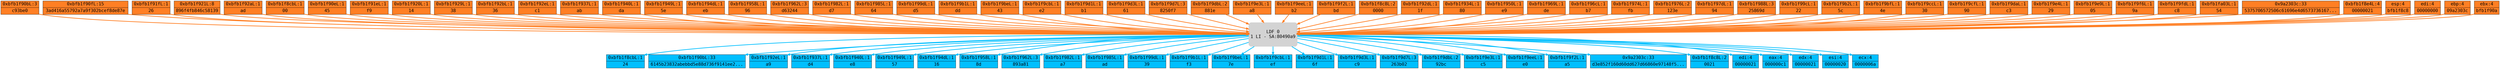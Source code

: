 digraph G {
	graph [bb="0,0,10835,306"];
	node [label="\N"];
	0	 [color=lightgrey,
		fontname=Consolas,
		fontsize=20,
		height=1.5139,
		label="LDF 0\n1 LI - SA:80490a9",
		pos="5529,153",
		shape=Mrecord,
		style=filled,
		width=3];
	59	 [fillcolor=deepskyblue1,
		fontname=Consolas,
		fontsize=20,
		height=0.84722,
		label="{0xbfb1f8cbL:1 | 24 }",
		pos="2707,31",
		rects="2626,31,2788,61 2626,1,2788,31",
		shape=record,
		style=filled,
		width=2.25];
	0 -> 59	 [color=deepskyblue1,
		penwidth=3,
		pos="e,2788.2,60.22 5420.7,150.28 4951.2,142.57 3102.1,109.56 2798.3,61.921"];
	60	 [fillcolor=deepskyblue1,
		fontname=Consolas,
		fontsize=20,
		height=0.84722,
		label="{0xbfb1f90bL:33 | 6145b23832abebbd5e88d736f9141ee2... }",
		pos="3026,31",
		rects="2806,31,3246,61 2806,1,3246,31",
		shape=record,
		style=filled,
		width=6.1111];
	0 -> 60	 [color=deepskyblue1,
		penwidth=3,
		pos="e,3243.8,61.009 5420.8,151.2 5093.6,148.02 4086.4,132.76 3255,62 3254.7,61.971 3254.3,61.941 3254,61.911"];
	61	 [fillcolor=deepskyblue1,
		fontname=Consolas,
		fontsize=20,
		height=0.84722,
		label="{0xbfb1f92eL:1 | a9 }",
		pos="3346,31",
		rects="3264,31,3428,61 3264,1,3428,31",
		shape=record,
		style=filled,
		width=2.2778];
	0 -> 61	 [color=deepskyblue1,
		penwidth=3,
		pos="e,3428.1,60.18 5421,151.27 5052.2,148.18 3843.8,132.89 3438.1,61.973"];
	62	 [fillcolor=deepskyblue1,
		fontname=Consolas,
		fontsize=20,
		height=0.84722,
		label="{0xbfb1f937L:1 | d4 }",
		pos="3528,31",
		rects="3446,31,3610,61 3446,1,3610,31",
		shape=record,
		style=filled,
		width=2.2778];
	0 -> 62	 [color=deepskyblue1,
		penwidth=3,
		pos="e,3610.1,60.165 5420.8,150.75 5073.4,146.15 3988.4,126.97 3620,61.954"];
	63	 [fillcolor=deepskyblue1,
		fontname=Consolas,
		fontsize=20,
		height=0.84722,
		label="{0xbfb1f940L:1 | e8 }",
		pos="3710,31",
		rects="3628,31,3792,61 3628,1,3792,31",
		shape=record,
		style=filled,
		width=2.2778];
	0 -> 63	 [color=deepskyblue1,
		penwidth=3,
		pos="e,3792.1,60.146 5420.9,150.13 5096.4,143.93 4133.9,121.11 3802.2,61.995"];
	64	 [fillcolor=deepskyblue1,
		fontname=Consolas,
		fontsize=20,
		height=0.84722,
		label="{0xbfb1f949L:1 | 57 }",
		pos="3892,31",
		rects="3810,31,3974,61 3810,1,3974,31",
		shape=record,
		style=filled,
		width=2.2778];
	0 -> 64	 [color=deepskyblue1,
		penwidth=3,
		pos="e,3974.1,60.123 5420.8,149.36 5120.4,141.46 4279.3,115.28 3984.3,62.028"];
	65	 [fillcolor=deepskyblue1,
		fontname=Consolas,
		fontsize=20,
		height=0.84722,
		label="{0xbfb1f94dL:1 | 16 }",
		pos="4074,31",
		rects="3992,31,4156,61 3992,1,4156,31",
		shape=record,
		style=filled,
		width=2.2778];
	0 -> 65	 [color=deepskyblue1,
		penwidth=3,
		pos="e,4156.1,60.093 5420.9,148.39 5146.1,138.66 4424.4,109.48 4166.2,62.006"];
	66	 [fillcolor=deepskyblue1,
		fontname=Consolas,
		fontsize=20,
		height=0.84722,
		label="{0xbfb1f958L:1 | 8d }",
		pos="4256,31",
		rects="4174,31,4338,61 4174,1,4338,31",
		shape=record,
		style=filled,
		width=2.2778];
	0 -> 66	 [color=deepskyblue1,
		penwidth=3,
		pos="e,4338.1,60.055 5420.7,152.47 5212.9,151.48 4744.6,140.07 4348,62.028"];
	67	 [fillcolor=deepskyblue1,
		fontname=Consolas,
		fontsize=20,
		height=0.84722,
		label="{0xbfb1f962L:3 | 893a81 }",
		pos="4438,31",
		rects="4356,31,4520,61 4356,1,4520,31",
		shape=record,
		style=filled,
		width=2.2778];
	0 -> 67	 [color=deepskyblue1,
		penwidth=3,
		pos="e,4520.1,60.002 5420.9,150.34 5238.1,145.76 4856.8,128.56 4530.2,62.084"];
	68	 [fillcolor=deepskyblue1,
		fontname=Consolas,
		fontsize=20,
		height=0.84722,
		label="{0xbfb1f982L:1 | a7 }",
		pos="4620,31",
		rects="4538,31,4702,61 4538,1,4702,31",
		shape=record,
		style=filled,
		width=2.2778];
	0 -> 68	 [color=deepskyblue1,
		penwidth=3,
		pos="e,4702.1,59.927 5421,147.3 5265.4,138.94 4969.4,117.07 4712,62.065"];
	69	 [fillcolor=deepskyblue1,
		fontname=Consolas,
		fontsize=20,
		height=0.84722,
		label="{0xbfb1f985L:1 | ad }",
		pos="4802,31",
		rects="4720,31,4884,61 4720,1,4884,31",
		shape=record,
		style=filled,
		width=2.2778];
	0 -> 69	 [color=deepskyblue1,
		penwidth=3,
		pos="e,4884.2,59.81 5420.7,142.6 5295.5,130.39 5083.2,105.58 4894,62.095"];
	70	 [fillcolor=deepskyblue1,
		fontname=Consolas,
		fontsize=20,
		height=0.84722,
		label="{0xbfb1f99dL:1 | 39 }",
		pos="4984,31",
		rects="4902,31,5066,61 4902,1,5066,31",
		shape=record,
		style=filled,
		width=2.2778];
	0 -> 70	 [color=deepskyblue1,
		penwidth=3,
		pos="e,5066.2,59.602 5420.8,134.41 5330.7,118.87 5199.1,94.096 5076.2,62.208"];
	71	 [fillcolor=deepskyblue1,
		fontname=Consolas,
		fontsize=20,
		height=0.84722,
		label="{0xbfb1f9b1L:1 | f3 }",
		pos="5166,31",
		rects="5084,31,5248,61 5084,1,5248,31",
		shape=record,
		style=filled,
		width=2.2778];
	0 -> 71	 [color=deepskyblue1,
		penwidth=3,
		pos="e,5248.2,59.179 5420.6,116.16 5368.8,99.033 5307.4,78.756 5257.9,62.396"];
	72	 [fillcolor=deepskyblue1,
		fontname=Consolas,
		fontsize=20,
		height=0.84722,
		label="{0xbfb1f9beL:1 | 7e }",
		pos="5348,31",
		rects="5266,31,5430,61 5266,1,5430,31",
		shape=record,
		style=filled,
		width=2.2778];
	0 -> 72	 [color=deepskyblue1,
		penwidth=3,
		pos="e,5392.1,61.249 5448.8,98.842 5432.5,88.047 5415.8,76.952 5400.8,66.98"];
	73	 [fillcolor=deepskyblue1,
		fontname=Consolas,
		fontsize=20,
		height=0.84722,
		label="{0xbfb1f9cbL:1 | ef }",
		pos="5529,31",
		rects="5448,31,5610,61 5448,1,5610,31",
		shape=record,
		style=filled,
		width=2.25];
	0 -> 73	 [color=deepskyblue1,
		penwidth=3,
		pos="e,5529,61.158 5529,98.667 5529,89.5 5529,80.123 5529,71.405"];
	74	 [fillcolor=deepskyblue1,
		fontname=Consolas,
		fontsize=20,
		height=0.84722,
		label="{0xbfb1f9d1L:1 | 6f }",
		pos="5710,31",
		rects="5628,31,5792,61 5628,1,5792,31",
		shape=record,
		style=filled,
		width=2.2778];
	0 -> 74	 [color=deepskyblue1,
		penwidth=3,
		pos="e,5665.9,61.249 5609.2,98.842 5625.5,88.047 5642.2,76.952 5657.2,66.98"];
	75	 [fillcolor=deepskyblue1,
		fontname=Consolas,
		fontsize=20,
		height=0.84722,
		label="{0xbfb1f9d3L:1 | c9 }",
		pos="5892,31",
		rects="5810,31,5974,61 5810,1,5974,31",
		shape=record,
		style=filled,
		width=2.2778];
	0 -> 75	 [color=deepskyblue1,
		penwidth=3,
		pos="e,5809.8,59.179 5637.4,116.16 5689.2,99.033 5750.6,78.756 5800.1,62.396"];
	76	 [fillcolor=deepskyblue1,
		fontname=Consolas,
		fontsize=20,
		height=0.84722,
		label="{0xbfb1f9d7L:3 | 263b02 }",
		pos="6074,31",
		rects="5992,31,6156,61 5992,1,6156,31",
		shape=record,
		style=filled,
		width=2.2778];
	0 -> 76	 [color=deepskyblue1,
		penwidth=3,
		pos="e,5991.8,59.602 5637.2,134.41 5727.3,118.87 5858.9,94.096 5981.8,62.208"];
	77	 [fillcolor=deepskyblue1,
		fontname=Consolas,
		fontsize=20,
		height=0.84722,
		label="{0xbfb1f9dbL:2 | 92bc }",
		pos="6256,31",
		rects="6174,31,6338,61 6174,1,6338,31",
		shape=record,
		style=filled,
		width=2.2778];
	0 -> 77	 [color=deepskyblue1,
		penwidth=3,
		pos="e,6173.8,59.81 5637.3,142.6 5762.5,130.39 5974.8,105.58 6164,62.095"];
	78	 [fillcolor=deepskyblue1,
		fontname=Consolas,
		fontsize=20,
		height=0.84722,
		label="{0xbfb1f9e3L:1 | c5 }",
		pos="6438,31",
		rects="6356,31,6520,61 6356,1,6520,31",
		shape=record,
		style=filled,
		width=2.2778];
	0 -> 78	 [color=deepskyblue1,
		penwidth=3,
		pos="e,6355.9,59.927 5637,147.3 5792.6,138.94 6088.6,117.07 6346,62.065"];
	79	 [fillcolor=deepskyblue1,
		fontname=Consolas,
		fontsize=20,
		height=0.84722,
		label="{0xbfb1f9eeL:1 | e0 }",
		pos="6620,31",
		rects="6538,31,6702,61 6538,1,6702,31",
		shape=record,
		style=filled,
		width=2.2778];
	0 -> 79	 [color=deepskyblue1,
		penwidth=3,
		pos="e,6537.9,60.002 5637.1,150.34 5819.9,145.76 6201.2,128.56 6527.8,62.084"];
	80	 [fillcolor=deepskyblue1,
		fontname=Consolas,
		fontsize=20,
		height=0.84722,
		label="{0xbfb1f9f2L:1 | a5 }",
		pos="6799,31",
		rects="6720,31,6878,61 6720,1,6878,31",
		shape=record,
		style=filled,
		width=2.1806];
	0 -> 80	 [color=deepskyblue1,
		penwidth=3,
		pos="e,6719.6,60.062 5637,152.83 5844.7,152.46 6313.5,142.07 6709.7,62.086"];
	81	 [fillcolor=deepskyblue1,
		fontname=Consolas,
		fontsize=20,
		height=0.84722,
		label="{0x9a2303c:33 | d3e852f160d60dd627d66860e97148f5... }",
		pos="7113,31",
		rects="6896,31,7330,61 6896,1,7330,31",
		shape=record,
		style=filled,
		width=6.0278];
	0 -> 81	 [color=deepskyblue1,
		penwidth=3,
		pos="e,6895.9,60.999 5637.4,147.21 5866,136.59 6414.7,108.35 6885.8,61.994"];
	82	 [fillcolor=deepskyblue1,
		fontname=Consolas,
		fontsize=20,
		height=0.84722,
		label="{0xbfb1f8c8L:2 | 0021 }",
		pos="7429,31",
		rects="7348,31,7510,61 7348,1,7510,31",
		shape=record,
		style=filled,
		width=2.25];
	0 -> 82	 [color=deepskyblue1,
		penwidth=3,
		pos="e,7347.8,60.156 5637.2,150.47 5972.1,145.14 6990.1,124.27 7338,61.965"];
	83	 [fillcolor=deepskyblue1,
		fontname=Consolas,
		fontsize=20,
		height=0.84722,
		label="{edi:4 | 00000021 }",
		pos="7588,31",
		rects="7528.5,31,7647.5,61 7528.5,1,7647.5,31",
		shape=record,
		style=filled,
		width=1.6458];
	0 -> 83	 [color=deepskyblue1,
		penwidth=3,
		pos="e,7528.2,59.515 5637.3,152.27 5994.8,152.36 7136.3,146.07 7518.3,61.776"];
	84	 [fillcolor=deepskyblue1,
		fontname=Consolas,
		fontsize=20,
		height=0.84722,
		label="{eax:4 | 000000c1 }",
		pos="7724,31",
		rects="7665.5,31,7782.5,61 7665.5,1,7782.5,31",
		shape=record,
		style=filled,
		width=1.6181];
	0 -> 84	 [color=deepskyblue1,
		penwidth=3,
		pos="e,7665.5,59.41 5637.1,149.78 6036.5,141.26 7417.6,108.88 7655.6,61.531"];
	85	 [fillcolor=deepskyblue1,
		fontname=Consolas,
		fontsize=20,
		height=0.84722,
		label="{edx:4 | 00000021 }",
		pos="7860,31",
		rects="7800.5,31,7919.5,61 7800.5,1,7919.5,31",
		shape=record,
		style=filled,
		width=1.6458];
	0 -> 85	 [color=deepskyblue1,
		penwidth=3,
		pos="e,7800.2,59.536 5637,150.04 6052.6,142.19 7537.2,111.15 7790.1,61.679"];
	86	 [fillcolor=deepskyblue1,
		fontname=Consolas,
		fontsize=20,
		height=0.84722,
		label="{esi:4 | 00000020 }",
		pos="7997,31",
		rects="7937.5,31,8056.5,61 7937.5,1,8056.5,31",
		shape=record,
		style=filled,
		width=1.6458];
	0 -> 86	 [color=deepskyblue1,
		penwidth=3,
		pos="e,7937.2,59.544 5637.2,150.3 6069.3,143.21 7660.5,113.95 7927.3,61.653"];
	87	 [fillcolor=deepskyblue1,
		fontname=Consolas,
		fontsize=20,
		height=0.84722,
		label="{ecx:4 | 0000006a }",
		pos="8134,31",
		rects="8074.5,31,8193.5,61 8074.5,1,8193.5,31",
		shape=record,
		style=filled,
		width=1.6458];
	0 -> 87	 [color=deepskyblue1,
		penwidth=3,
		pos="e,8074.2,59.552 5637.2,150.54 6084.9,144.18 7782.4,116.8 8064.1,61.691"];
	1	 [fillcolor=chocolate1,
		fontname=Consolas,
		fontsize=20,
		height=0.84722,
		label="{0xbfb1f90bL:3 | c93be0 }",
		pos="82,275",
		rects="0,275,164,305 0,245,164,275",
		shape=record,
		style=filled,
		width=2.2778];
	1 -> 0	 [color=chocolate1,
		penwidth=3,
		pos="e,5420.9,153.86 164.06,245.72 167.06,245.08 170.05,244.5 173,244 704.86,154 4672,153.21 5410.7,153.85",
		width=5];
	2	 [fillcolor=chocolate1,
		fontname=Consolas,
		fontsize=20,
		height=0.84722,
		label="{0xbfb1f90fL:15 | 3ad416a55792a7a9f302bcef8de87e }",
		pos="376,275",
		rects="182.5,275,569.5,305 182.5,245,569.5,275",
		shape=record,
		style=filled,
		width=5.3681];
	2 -> 0	 [color=chocolate1,
		penwidth=3,
		pos="e,5420.8,154.07 567.72,245 571.51,244.64 575.27,244.31 579,244 1560.9,162.86 4754.1,154.87 5410.4,154.08",
		width=5];
	3	 [fillcolor=chocolate1,
		fontname=Consolas,
		fontsize=20,
		height=0.84722,
		label="{0xbfb1f91fL:1 | 26 }",
		pos="667,275",
		rects="588,275,746,305 588,245,746,275",
		shape=record,
		style=filled,
		width=2.1806];
	3 -> 0	 [color=chocolate1,
		penwidth=3,
		pos="e,5420.8,154.04 746.34,245.73 749.24,245.08 752.14,244.5 755,244 1225.6,161.43 4719.9,154.59 5410.6,154.04",
		width=5];
	4	 [fillcolor=chocolate1,
		fontname=Consolas,
		fontsize=20,
		height=0.84722,
		label="{0xbfb1f921L:8 | 896f4fb846c58139 }",
		pos="869,275",
		rects="764.5,275,973.5,305 764.5,245,973.5,275",
		shape=record,
		style=filled,
		width=2.8958];
	4 -> 0	 [color=chocolate1,
		penwidth=3,
		pos="e,5420.8,154.6 973.79,245.42 976.88,244.9 979.96,244.42 983,244 1432.3,181.34 4740.3,158.64 5410.7,154.66",
		width=5];
	5	 [fillcolor=chocolate1,
		fontname=Consolas,
		fontsize=20,
		height=0.84722,
		label="{0xbfb1f92aL:1 | ad }",
		pos="1074,275",
		rects="992,275,1156,305 992,245,1156,275",
		shape=record,
		style=filled,
		width=2.2778];
	5 -> 0	 [color=chocolate1,
		penwidth=3,
		pos="e,5420.8,154.31 1156.1,245.73 1159.1,245.09 1162,244.51 1165,244 1593.2,170.71 4755.3,156.51 5410.4,154.34",
		width=5];
	6	 [fillcolor=chocolate1,
		fontname=Consolas,
		fontsize=20,
		height=0.84722,
		label="{0xbfb1f8cbL:1 | 00 }",
		pos="1255,275",
		rects="1174,275,1336,305 1174,245,1336,275",
		shape=record,
		style=filled,
		width=2.25];
	6 -> 0	 [color=chocolate1,
		penwidth=3,
		pos="e,5420.8,154.39 1336.2,245.74 1339.1,245.09 1342.1,244.51 1345,244 1754.4,173.04 4772.4,157.04 5410.6,154.43",
		width=5];
	7	 [fillcolor=chocolate1,
		fontname=Consolas,
		fontsize=20,
		height=0.84722,
		label="{0xbfb1f90eL:1 | 45 }",
		pos="1436,275",
		rects="1354,275,1518,305 1354,245,1518,275",
		shape=record,
		style=filled,
		width=2.2778];
	7 -> 0	 [color=chocolate1,
		penwidth=3,
		pos="e,5420.9,154.52 1518.1,245.74 1521.1,245.09 1524,244.51 1527,244 1917.5,176.77 4789,157.9 5410.6,154.58",
		width=5];
	8	 [fillcolor=chocolate1,
		fontname=Consolas,
		fontsize=20,
		height=0.84722,
		label="{0xbfb1f91eL:1 | f9 }",
		pos="1618,275",
		rects="1536,275,1700,305 1536,245,1700,275",
		shape=record,
		style=filled,
		width=2.2778];
	8 -> 0	 [color=chocolate1,
		penwidth=3,
		pos="e,5420.6,154.65 1700.1,245.75 1703.1,245.1 1706,244.51 1709,244 2080.6,179.82 4806.3,158.65 5410.6,154.72",
		width=5];
	9	 [fillcolor=chocolate1,
		fontname=Consolas,
		fontsize=20,
		height=0.84722,
		label="{0xbfb1f920L:1 | 14 }",
		pos="1800,275",
		rects="1718,275,1882,305 1718,245,1882,275",
		shape=record,
		style=filled,
		width=2.2778];
	9 -> 0	 [color=chocolate1,
		penwidth=3,
		pos="e,5420.7,154.79 1882.1,245.75 1885.1,245.1 1888,244.51 1891,244 2243.8,182.87 4823.8,159.43 5410.5,154.87",
		width=5];
	10	 [fillcolor=chocolate1,
		fontname=Consolas,
		fontsize=20,
		height=0.84722,
		label="{0xbfb1f929L:1 | 38 }",
		pos="1982,275",
		rects="1900,275,2064,305 1900,245,2064,275",
		shape=record,
		style=filled,
		width=2.2778];
	10 -> 0	 [color=chocolate1,
		penwidth=3,
		pos="e,5420.7,154.94 2064.1,245.75 2067.1,245.1 2070.1,244.51 2073,244 2406.9,185.91 4841.8,160.27 5410.5,155.03",
		width=5];
	11	 [fillcolor=chocolate1,
		fontname=Consolas,
		fontsize=20,
		height=0.84722,
		label="{0xbfb1f92bL:1 | 36 }",
		pos="2164,275",
		rects="2082,275,2246,305 2082,245,2246,275",
		shape=record,
		style=filled,
		width=2.2778];
	11 -> 0	 [color=chocolate1,
		penwidth=3,
		pos="e,5420.8,155.11 2246.1,245.76 2249.1,245.11 2252.1,244.52 2255,244 2570.1,188.95 4860.4,161.15 5410.5,155.22",
		width=5];
	12	 [fillcolor=chocolate1,
		fontname=Consolas,
		fontsize=20,
		height=0.84722,
		label="{0xbfb1f92eL:1 | c1 }",
		pos="2346,275",
		rects="2264,275,2428,305 2264,245,2428,275",
		shape=record,
		style=filled,
		width=2.2778];
	12 -> 0	 [color=chocolate1,
		penwidth=3,
		pos="e,5420.9,155.29 2428.1,245.77 2431.1,245.11 2434.1,244.52 2437,244 2733.3,191.98 4879.8,162.07 5410.6,155.42",
		width=5];
	13	 [fillcolor=chocolate1,
		fontname=Consolas,
		fontsize=20,
		height=0.84722,
		label="{0xbfb1f937L:1 | ab }",
		pos="2528,275",
		rects="2446,275,2610,305 2446,245,2610,275",
		shape=record,
		style=filled,
		width=2.2778];
	13 -> 0	 [color=chocolate1,
		penwidth=3,
		pos="e,5420.8,155.51 2610.1,245.77 2613.1,245.12 2616.1,244.52 2619,244 2896.5,195.02 4899.2,163.07 5410.4,155.66",
		width=5];
	14	 [fillcolor=chocolate1,
		fontname=Consolas,
		fontsize=20,
		height=0.84722,
		label="{0xbfb1f940L:1 | da }",
		pos="2710,275",
		rects="2628,275,2792,305 2628,245,2792,275",
		shape=record,
		style=filled,
		width=2.2778];
	14 -> 0	 [color=chocolate1,
		penwidth=3,
		pos="e,5420.8,153.46 2792.1,245.78 2795.1,245.12 2798.1,244.52 2801,244 3313.4,153.03 4954.6,151.91 5410.5,153.43",
		width=5];
	15	 [fillcolor=chocolate1,
		fontname=Consolas,
		fontsize=20,
		height=0.84722,
		label="{0xbfb1f949L:1 | 5e }",
		pos="2892,275",
		rects="2810,275,2974,305 2810,245,2974,275",
		shape=record,
		style=filled,
		width=2.2778];
	15 -> 0	 [color=chocolate1,
		penwidth=3,
		pos="e,5420.9,153.76 2974.1,245.79 2977.1,245.13 2980.1,244.53 2983,244 3458.3,159.03 4974.9,153.53 5410.8,153.75",
		width=5];
	16	 [fillcolor=chocolate1,
		fontname=Consolas,
		fontsize=20,
		height=0.84722,
		label="{0xbfb1f94dL:1 | eb }",
		pos="3074,275",
		rects="2992,275,3156,305 2992,245,3156,275",
		shape=record,
		style=filled,
		width=2.2778];
	16 -> 0	 [color=chocolate1,
		penwidth=3,
		pos="e,5420.8,154.1 3156.1,245.8 3159.1,245.14 3162.1,244.53 3165,244 3603.2,165.06 4994.8,155.28 5410.6,154.13",
		width=5];
	17	 [fillcolor=chocolate1,
		fontname=Consolas,
		fontsize=20,
		height=0.84722,
		label="{0xbfb1f958L:1 | 96 }",
		pos="3256,275",
		rects="3174,275,3338,305 3174,245,3338,275",
		shape=record,
		style=filled,
		width=2.2778];
	17 -> 0	 [color=chocolate1,
		penwidth=3,
		pos="e,5420.7,154.51 3338.1,245.81 3341.1,245.14 3344.1,244.54 3347,244 3748.3,171.05 5016.2,157.15 5410.7,154.57",
		width=5];
	18	 [fillcolor=chocolate1,
		fontname=Consolas,
		fontsize=20,
		height=0.84722,
		label="{0xbfb1f962L:3 | d63244 }",
		pos="3438,275",
		rects="3356,275,3520,305 3356,245,3520,275",
		shape=record,
		style=filled,
		width=2.2778];
	18 -> 0	 [color=chocolate1,
		penwidth=3,
		pos="e,5420.8,154.98 3520.1,245.83 3523.1,245.15 3526.1,244.54 3529,244 3893.4,177.05 5037.9,159.19 5410.5,155.09",
		width=5];
	19	 [fillcolor=chocolate1,
		fontname=Consolas,
		fontsize=20,
		height=0.84722,
		label="{0xbfb1f982L:1 | d7 }",
		pos="3620,275",
		rects="3538,275,3702,305 3538,245,3702,275",
		shape=record,
		style=filled,
		width=2.2778];
	19 -> 0	 [color=chocolate1,
		penwidth=3,
		pos="e,5421,155.54 3702.1,245.84 3705.1,245.17 3708.1,244.55 3711,244 4038.8,183 5061.7,161.41 5410.8,155.71",
		width=5];
	20	 [fillcolor=chocolate1,
		fontname=Consolas,
		fontsize=20,
		height=0.84722,
		label="{0xbfb1f985L:1 | 64 }",
		pos="3802,275",
		rects="3720,275,3884,305 3720,245,3884,275",
		shape=record,
		style=filled,
		width=2.2778];
	20 -> 0	 [color=chocolate1,
		penwidth=3,
		pos="e,5420.8,156.24 3884.1,245.87 3887.1,245.18 3890.1,244.56 3893,244 4184.2,188.99 5085.2,163.91 5410.4,156.48",
		width=5];
	21	 [fillcolor=chocolate1,
		fontname=Consolas,
		fontsize=20,
		height=0.84722,
		label="{0xbfb1f99dL:1 | d5 }",
		pos="3984,275",
		rects="3902,275,4066,305 3902,245,4066,275",
		shape=record,
		style=filled,
		width=2.2778];
	21 -> 0	 [color=chocolate1,
		penwidth=3,
		pos="e,5420.7,157.1 4066.1,245.89 4069.1,245.2 4072.1,244.57 4075,244 4330,194.92 5111.5,166.67 5410.7,157.41",
		width=5];
	22	 [fillcolor=chocolate1,
		fontname=Consolas,
		fontsize=20,
		height=0.84722,
		label="{0xbfb1f9b1L:1 | dd }",
		pos="4166,275",
		rects="4084,275,4248,305 4084,245,4248,275",
		shape=record,
		style=filled,
		width=2.2778];
	22 -> 0	 [color=chocolate1,
		penwidth=3,
		pos="e,5420.8,158.21 4248.1,245.93 4251.1,245.22 4254.1,244.58 4257,244 4475.9,200.87 5138.5,169.87 5410.5,158.63",
		width=5];
	23	 [fillcolor=chocolate1,
		fontname=Consolas,
		fontsize=20,
		height=0.84722,
		label="{0xbfb1f9beL:1 | 43 }",
		pos="4348,275",
		rects="4266,275,4430,305 4266,245,4430,275",
		shape=record,
		style=filled,
		width=2.2778];
	23 -> 0	 [color=chocolate1,
		penwidth=3,
		pos="e,5420.7,154.52 4430.1,245.97 4433.1,245.26 4436.1,244.6 4439,244 4787.4,173.23 5209.2,157.84 5410.7,154.67",
		width=5];
	24	 [fillcolor=chocolate1,
		fontname=Consolas,
		fontsize=20,
		height=0.84722,
		label="{0xbfb1f9cbL:1 | e2 }",
		pos="4529,275",
		rects="4448,275,4610,305 4448,245,4610,275",
		shape=record,
		style=filled,
		width=2.25];
	24 -> 0	 [color=chocolate1,
		penwidth=3,
		pos="e,5421,156.9 4610.2,246.03 4613.2,245.3 4616.1,244.62 4619,244 4899.1,184.26 5236.2,164.02 5411,157.28",
		width=5];
	25	 [fillcolor=chocolate1,
		fontname=Consolas,
		fontsize=20,
		height=0.84722,
		label="{0xbfb1f9d1L:1 | b1 }",
		pos="4710,275",
		rects="4628,275,4792,305 4628,245,4792,275",
		shape=record,
		style=filled,
		width=2.2778];
	25 -> 0	 [color=chocolate1,
		penwidth=3,
		pos="e,5420.9,160.74 4792.1,246.12 4795.1,245.37 4798.1,244.66 4801,244 5012.9,196.45 5265.5,172.31 5410.6,161.5",
		width=5];
	26	 [fillcolor=chocolate1,
		fontname=Consolas,
		fontsize=20,
		height=0.84722,
		label="{0xbfb1f9d3L:1 | 61 }",
		pos="4892,275",
		rects="4810,275,4974,305 4810,245,4974,275",
		shape=record,
		style=filled,
		width=2.2778];
	26 -> 0	 [color=chocolate1,
		penwidth=3,
		pos="e,5420.8,166.8 4974.2,246.28 4977.1,245.48 4980.1,244.71 4983,244 5128.4,208.27 5299.2,182.68 5410.5,168.13",
		width=5];
	27	 [fillcolor=chocolate1,
		fontname=Consolas,
		fontsize=20,
		height=0.84722,
		label="{0xbfb1f9d7L:3 | 8250f7 }",
		pos="5074,275",
		rects="4992,275,5156,305 4992,245,5156,275",
		shape=record,
		style=filled,
		width=2.2778];
	27 -> 0	 [color=chocolate1,
		penwidth=3,
		pos="e,5420.9,178.45 5156.3,246.57 5159.2,245.69 5162.1,244.83 5165,244 5246.6,220.51 5339.4,197.61 5411,180.78",
		width=5];
	28	 [fillcolor=chocolate1,
		fontname=Consolas,
		fontsize=20,
		height=0.84722,
		label="{0xbfb1f9dbL:2 | 881e }",
		pos="5256,275",
		rects="5174,275,5338,305 5174,245,5338,275",
		shape=record,
		style=filled,
		width=2.2778];
	28 -> 0	 [color=chocolate1,
		penwidth=3,
		pos="e,5420.9,201.5 5322.1,244.95 5349,233.13 5380.9,219.11 5411.5,205.66",
		width=5];
	29	 [fillcolor=chocolate1,
		fontname=Consolas,
		fontsize=20,
		height=0.84722,
		label="{0xbfb1f9e3L:1 | a8 }",
		pos="5438,275",
		rects="5356,275,5520,305 5356,245,5520,275",
		shape=record,
		style=filled,
		width=2.2778];
	29 -> 0	 [color=chocolate1,
		penwidth=3,
		pos="e,5488.7,207.17 5460,244.95 5466.8,235.98 5474.6,225.73 5482.4,215.42",
		width=5];
	30	 [fillcolor=chocolate1,
		fontname=Consolas,
		fontsize=20,
		height=0.84722,
		label="{0xbfb1f9eeL:1 | b2 }",
		pos="5620,275",
		rects="5538,275,5702,305 5538,245,5702,275",
		shape=record,
		style=filled,
		width=2.2778];
	30 -> 0	 [color=chocolate1,
		penwidth=3,
		pos="e,5569.3,207.17 5598,244.95 5591.2,235.98 5583.4,225.73 5575.6,215.42",
		width=5];
	31	 [fillcolor=chocolate1,
		fontname=Consolas,
		fontsize=20,
		height=0.84722,
		label="{0xbfb1f9f2L:1 | bd }",
		pos="5799,275",
		rects="5720,275,5878,305 5720,245,5878,275",
		shape=record,
		style=filled,
		width=2.1806];
	31 -> 0	 [color=chocolate1,
		penwidth=3,
		pos="e,5637.2,202.09 5733.6,244.95 5707.4,233.29 5676.3,219.48 5646.4,206.19",
		width=5];
	32	 [fillcolor=chocolate1,
		fontname=Consolas,
		fontsize=20,
		height=0.84722,
		label="{0xbfb1f8c8L:2 | 0000 }",
		pos="5977,275",
		rects="5896,275,6058,305 5896,245,6058,275",
		shape=record,
		style=filled,
		width=2.25];
	32 -> 0	 [color=chocolate1,
		penwidth=3,
		pos="e,5637.3,179.18 5895.7,246.89 5892.4,245.89 5889.2,244.93 5886,244 5807,221.06 5717.2,198.44 5647.5,181.62",
		width=5];
	33	 [fillcolor=chocolate1,
		fontname=Consolas,
		fontsize=20,
		height=0.84722,
		label="{0xbfb1f92dL:1 | 1f }",
		pos="6158,275",
		rects="6076,275,6240,305 6076,245,6240,275",
		shape=record,
		style=filled,
		width=2.2778];
	33 -> 0	 [color=chocolate1,
		penwidth=3,
		pos="e,5637.2,167.15 6075.8,246.29 6072.9,245.48 6069.9,244.72 6067,244 5924.4,208.77 5757,183.19 5647.3,168.5",
		width=5];
	34	 [fillcolor=chocolate1,
		fontname=Consolas,
		fontsize=20,
		height=0.84722,
		label="{0xbfb1f934L:1 | 80 }",
		pos="6340,275",
		rects="6258,275,6422,305 6258,245,6422,275",
		shape=record,
		style=filled,
		width=2.2778];
	34 -> 0	 [color=chocolate1,
		penwidth=3,
		pos="e,5637.2,160.95 6257.9,246.13 6254.9,245.37 6251.9,244.66 6249,244 6040,196.96 5791,172.7 5647.3,161.72",
		width=5];
	35	 [fillcolor=chocolate1,
		fontname=Consolas,
		fontsize=20,
		height=0.84722,
		label="{0xbfb1f950L:1 | e9 }",
		pos="6522,275",
		rects="6440,275,6604,305 6440,245,6604,275",
		shape=record,
		style=filled,
		width=2.2778];
	35 -> 0	 [color=chocolate1,
		penwidth=3,
		pos="e,5637.1,157.15 6439.9,246.03 6436.9,245.3 6433.9,244.62 6431,244 6154,185.27 5820.8,164.64 5647.3,157.56",
		width=5];
	36	 [fillcolor=chocolate1,
		fontname=Consolas,
		fontsize=20,
		height=0.84722,
		label="{0xbfb1f969L:1 | de }",
		pos="6704,275",
		rects="6622,275,6786,305 6622,245,6786,275",
		shape=record,
		style=filled,
		width=2.2778];
	36 -> 0	 [color=chocolate1,
		penwidth=3,
		pos="e,5637.1,154.59 6621.9,245.97 6618.9,245.26 6615.9,244.6 6613,244 6267,173.62 5848.1,158.04 5647.4,154.75",
		width=5];
	37	 [fillcolor=chocolate1,
		fontname=Consolas,
		fontsize=20,
		height=0.84722,
		label="{0xbfb1f96cL:1 | b7 }",
		pos="6885,275",
		rects="6804,275,6966,305 6804,245,6966,275",
		shape=record,
		style=filled,
		width=2.25];
	37 -> 0	 [color=chocolate1,
		penwidth=3,
		pos="e,5637.2,158.2 6803.8,245.92 6800.9,245.22 6797.9,244.58 6795,244 6577.4,200.71 5918.5,169.83 5647.5,158.63",
		width=5];
	38	 [fillcolor=chocolate1,
		fontname=Consolas,
		fontsize=20,
		height=0.84722,
		label="{0xbfb1f974L:1 | fb }",
		pos="7066,275",
		rects="6984,275,7148,305 6984,245,7148,275",
		shape=record,
		style=filled,
		width=2.2778];
	38 -> 0	 [color=chocolate1,
		penwidth=3,
		pos="e,5637.2,157.14 6983.9,245.89 6980.9,245.2 6977.9,244.57 6975,244 6721.7,195.2 5945.9,166.82 5647.6,157.47",
		width=5];
	39	 [fillcolor=chocolate1,
		fontname=Consolas,
		fontsize=20,
		height=0.84722,
		label="{0xbfb1f976L:2 | 123e }",
		pos="7248,275",
		rects="7166,275,7330,305 7166,245,7330,275",
		shape=record,
		style=filled,
		width=2.2778];
	39 -> 0	 [color=chocolate1,
		penwidth=3,
		pos="e,5637.3,156.27 7165.9,245.87 7162.9,245.18 7159.9,244.56 7157,244 6867.4,189.25 5971.7,164.02 5647.6,156.51",
		width=5];
	40	 [fillcolor=chocolate1,
		fontname=Consolas,
		fontsize=20,
		height=0.84722,
		label="{0xbfb1f97dL:1 | 94 }",
		pos="7430,275",
		rects="7348,275,7512,305 7348,245,7512,275",
		shape=record,
		style=filled,
		width=2.2778];
	40 -> 0	 [color=chocolate1,
		penwidth=3,
		pos="e,5637.2,155.57 7347.9,245.85 7344.9,245.17 7341.9,244.55 7339,244 7012.8,183.27 5995.5,161.52 5647.3,155.74",
		width=5];
	41	 [fillcolor=chocolate1,
		fontname=Consolas,
		fontsize=20,
		height=0.84722,
		label="{0xbfb1f988L:3 | 25869d }",
		pos="7612,275",
		rects="7530,275,7694,305 7530,245,7694,275",
		shape=record,
		style=filled,
		width=2.2778];
	41 -> 0	 [color=chocolate1,
		penwidth=3,
		pos="e,5637.1,155 7529.9,245.83 7526.9,245.15 7523.9,244.54 7521,244 7158.2,177.3 6018.8,159.28 5647.4,155.11",
		width=5];
	42	 [fillcolor=chocolate1,
		fontname=Consolas,
		fontsize=20,
		height=0.84722,
		label="{0xbfb1f99cL:1 | 22 }",
		pos="7793,275",
		rects="7712,275,7874,305 7712,245,7874,275",
		shape=record,
		style=filled,
		width=2.25];
	42 -> 0	 [color=chocolate1,
		penwidth=3,
		pos="e,5637.3,154.48 7711.8,245.81 7708.9,245.14 7705.9,244.54 7703,244 7303.5,170.66 6041.3,157.03 5647.5,154.54",
		width=5];
	43	 [fillcolor=chocolate1,
		fontname=Consolas,
		fontsize=20,
		height=0.84722,
		label="{0xbfb1f9b2L:1 | 5c }",
		pos="7974,275",
		rects="7892,275,8056,305 7892,245,8056,275",
		shape=record,
		style=filled,
		width=2.2778];
	43 -> 0	 [color=chocolate1,
		penwidth=3,
		pos="e,5637.1,154.12 7891.9,245.8 7888.9,245.14 7885.9,244.53 7883,244 7446.8,165.38 6061.8,155.37 5647.3,154.15",
		width=5];
	44	 [fillcolor=chocolate1,
		fontname=Consolas,
		fontsize=20,
		height=0.84722,
		label="{0xbfb1f9bfL:1 | 4e }",
		pos="8153,275",
		rects="8074,275,8232,305 8074,245,8232,275",
		shape=record,
		style=filled,
		width=2.1806];
	44 -> 0	 [color=chocolate1,
		penwidth=3,
		pos="e,5637.1,153.63 8073.7,245.79 8070.7,245.13 8067.9,244.53 8065,244 7592.1,156.97 6081.9,152.92 5647.1,153.62",
		width=5];
	45	 [fillcolor=chocolate1,
		fontname=Consolas,
		fontsize=20,
		height=0.84722,
		label="{0xbfb1f9ccL:1 | 30 }",
		pos="8331,275",
		rects="8250.5,275,8411.5,305 8250.5,245,8411.5,275",
		shape=record,
		style=filled,
		width=2.2292];
	45 -> 0	 [color=chocolate1,
		penwidth=3,
		pos="e,5637.3,153.49 8250.4,246.12 8246.9,245.32 8243.4,244.61 8240,244 7731.1,153.59 6101.6,152.06 5647.5,153.45",
		width=5];
	46	 [fillcolor=chocolate1,
		fontname=Consolas,
		fontsize=20,
		height=0.84722,
		label="{0xbfb1f9cfL:1 | 90 }",
		pos="8508,275",
		rects="8429.5,275,8586.5,305 8429.5,245,8586.5,275",
		shape=record,
		style=filled,
		width=2.1736];
	46 -> 0	 [color=chocolate1,
		penwidth=3,
		pos="e,5637.4,155.47 8429.1,245.88 8426.1,245.18 8423,244.55 8420,244 8144.7,193.95 6157,162.82 5647.7,155.61",
		width=5];
	47	 [fillcolor=chocolate1,
		fontname=Consolas,
		fontsize=20,
		height=0.84722,
		label="{0xbfb1f9daL:1 | c3 }",
		pos="8687,275",
		rects="8605,275,8769,305 8605,245,8769,275",
		shape=record,
		style=filled,
		width=2.2778];
	47 -> 0	 [color=chocolate1,
		penwidth=3,
		pos="e,5637,155.34 8604.8,245.93 8601.5,245.21 8598.2,244.56 8595,244 8301.3,192.89 6175.1,162.33 5647.3,155.48",
		width=5];
	48	 [fillcolor=chocolate1,
		fontname=Consolas,
		fontsize=20,
		height=0.84722,
		label="{0xbfb1f9e4L:1 | 29 }",
		pos="8869,275",
		rects="8787,275,8951,305 8787,245,8951,275",
		shape=record,
		style=filled,
		width=2.2778];
	48 -> 0	 [color=chocolate1,
		penwidth=3,
		pos="e,5637.3,155.13 8786.9,245.76 8783.9,245.11 8780.9,244.52 8778,244 8465.5,189.37 6195,161.27 5647.5,155.24",
		width=5];
	49	 [fillcolor=chocolate1,
		fontname=Consolas,
		fontsize=20,
		height=0.84722,
		label="{0xbfb1f9e9L:1 | 05 }",
		pos="9051,275",
		rects="8969,275,9133,305 8969,245,9133,275",
		shape=record,
		style=filled,
		width=2.2778];
	49 -> 0	 [color=chocolate1,
		penwidth=3,
		pos="e,5637.4,154.96 8968.9,245.76 8965.9,245.1 8962.9,244.51 8960,244 8628.7,186.33 6213.9,160.39 5647.6,155.06",
		width=5];
	50	 [fillcolor=chocolate1,
		fontname=Consolas,
		fontsize=20,
		height=0.84722,
		label="{0xbfb1f9f6L:1 | 9a }",
		pos="9230,275",
		rects="9151,275,9309,305 9151,245,9309,275",
		shape=record,
		style=filled,
		width=2.1806];
	50 -> 0	 [color=chocolate1,
		penwidth=3,
		pos="e,5637,154.74 9150.7,245.75 9147.8,245.1 9144.9,244.51 9142,244 8792.1,181.51 6230.8,159.13 5647.2,154.82",
		width=5];
	51	 [fillcolor=chocolate1,
		fontname=Consolas,
		fontsize=20,
		height=0.84722,
		label="{0xbfb1f9fdL:1 | c8 }",
		pos="9406,275",
		rects="9327,275,9485,305 9327,245,9485,275",
		shape=record,
		style=filled,
		width=2.1806];
	51 -> 0	 [color=chocolate1,
		penwidth=3,
		pos="e,5637.5,154.63 9326.7,245.96 9323.5,245.23 9320.2,244.57 9317,244 8949,179.15 6250,158.52 5647.9,154.7",
		width=5];
	52	 [fillcolor=chocolate1,
		fontname=Consolas,
		fontsize=20,
		height=0.84722,
		label="{0xbfb1fa03L:1 | 54 }",
		pos="9585,275",
		rects="9503,275,9667,305 9503,245,9667,275",
		shape=record,
		style=filled,
		width=2.2778];
	52 -> 0	 [color=chocolate1,
		penwidth=3,
		pos="e,5637.1,154.57 9502.8,245.91 9499.5,245.19 9496.2,244.55 9493,244 9106.3,178.03 6265,158.18 5647.3,154.63",
		width=5];
	53	 [fillcolor=chocolate1,
		fontname=Consolas,
		fontsize=20,
		height=0.84722,
		label="{0x9a2303c:33 | 5375706572506c61696e4d6573736167... }",
		pos="9907,275",
		rects="9685.5,275,10128,305 9685.5,245,10128,275",
		shape=record,
		style=filled,
		width=6.1458];
	53 -> 0	 [color=chocolate1,
		penwidth=3,
		pos="e,5637.1,154.77 9688.2,244.98 9684.1,244.63 9680,244.3 9676,244 8862,182.49 6237,159.34 5647.3,154.85",
		width=5];
	54	 [fillcolor=chocolate1,
		fontname=Consolas,
		fontsize=20,
		height=0.84722,
		label="{0xbfb1f8e4L:4 | 00000021 }",
		pos="10229,275",
		rects="10147,275,10311,305 10147,245,10311,275",
		shape=record,
		style=filled,
		width=2.2778];
	54 -> 0	 [color=chocolate1,
		penwidth=3,
		pos="e,5637.1,154.2 10147,245.89 10144,245.18 10140,244.55 10137,244 9683.2,167.33 6323.4,155.78 5647.3,154.22",
		width=5];
	55	 [fillcolor=chocolate1,
		fontname=Consolas,
		fontsize=20,
		height=0.84722,
		label="{esp:4 | bfb1f8c8 }",
		pos="10383,275",
		rects="10330,275,10436,305 10330,245,10436,275",
		shape=record,
		style=filled,
		width=1.4792];
	55 -> 0	 [color=chocolate1,
		penwidth=3,
		pos="e,5637,154.73 10329,246.62 10326,245.61 10323,244.72 10320,244 10086,188.78 6361.7,159.86 5647.1,154.81",
		width=5];
	56	 [fillcolor=chocolate1,
		fontname=Consolas,
		fontsize=20,
		height=0.84722,
		label="{edi:4 | 00000000 }",
		pos="10514,275",
		rects="10454,275,10574,305 10454,245,10574,275",
		shape=record,
		style=filled,
		width=1.6458];
	56 -> 0	 [color=chocolate1,
		penwidth=3,
		pos="e,5637.3,154.79 10454,246.38 10451,245.47 10448,244.67 10445,244 10203,191.46 6374,160.31 5647.5,154.86",
		width=5];
	57	 [fillcolor=chocolate1,
		fontname=Consolas,
		fontsize=20,
		height=0.84722,
		label="{ebp:4 | 09a2303c }",
		pos="10650,275",
		rects="10592,275,10708,305 10592,245,10708,275",
		shape=record,
		style=filled,
		width=1.6181];
	57 -> 0	 [color=chocolate1,
		penwidth=3,
		pos="e,5637.1,154.71 10591,246.38 10588,245.47 10585,244.67 10582,244 10333,189.3 6385,159.83 5647.2,154.78",
		width=5];
	58	 [fillcolor=chocolate1,
		fontname=Consolas,
		fontsize=20,
		height=0.84722,
		label="{ebx:4 | bfb1f90a }",
		pos="10781,275",
		rects="10727,275,10835,305 10727,245,10835,275",
		shape=record,
		style=filled,
		width=1.5];
	58 -> 0	 [color=chocolate1,
		penwidth=3,
		pos="e,5637.1,154.59 10727,246.73 10723,245.67 10720,244.75 10717,244 10462,184.91 6397.1,158.95 5647.4,154.65",
		width=5];
}
